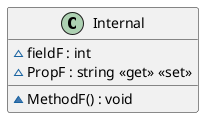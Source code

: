 @startuml Internal
class Internal  {
    ~ fieldF : int
    ~ PropF : string <<get>> <<set>>
    ~ MethodF() : void
}
@enduml